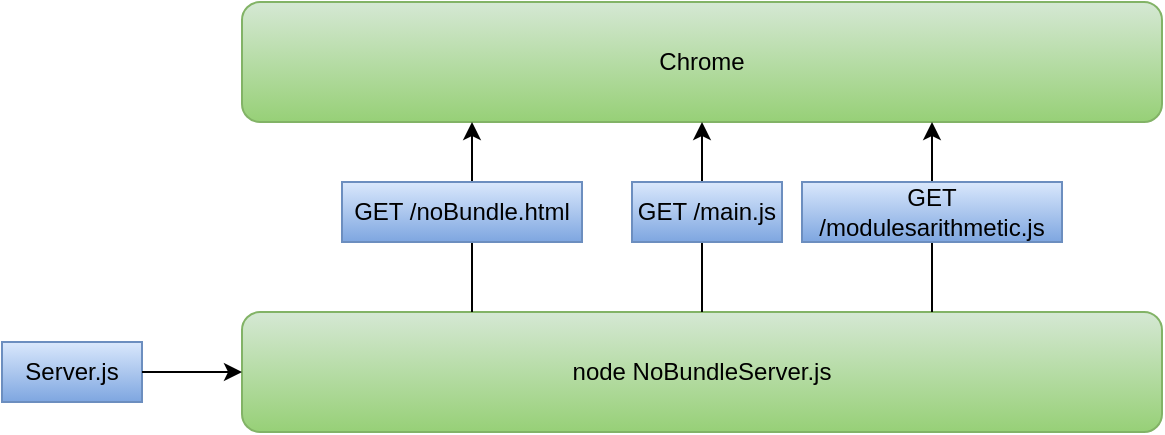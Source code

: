 <mxfile version="21.1.2" type="device">
  <diagram name="Page-1" id="0Q77MG74kSeCORmHFdPx">
    <mxGraphModel dx="1038" dy="704" grid="1" gridSize="10" guides="1" tooltips="1" connect="1" arrows="1" fold="1" page="1" pageScale="1" pageWidth="850" pageHeight="1100" math="0" shadow="0">
      <root>
        <mxCell id="0" />
        <mxCell id="1" parent="0" />
        <mxCell id="5bsp3HqRQV4PFbQayTZZ-1" value="node NoBundleServer.js" style="rounded=1;whiteSpace=wrap;html=1;fillColor=#d5e8d4;strokeColor=#82b366;gradientColor=#97d077;" parent="1" vertex="1">
          <mxGeometry x="340" y="325" width="460" height="60" as="geometry" />
        </mxCell>
        <mxCell id="5bsp3HqRQV4PFbQayTZZ-2" value="Server.js" style="rounded=0;whiteSpace=wrap;html=1;fillColor=#dae8fc;strokeColor=#6c8ebf;gradientColor=#7ea6e0;" parent="1" vertex="1">
          <mxGeometry x="220" y="340" width="70" height="30" as="geometry" />
        </mxCell>
        <mxCell id="5bsp3HqRQV4PFbQayTZZ-3" value="" style="endArrow=classic;html=1;rounded=0;exitX=1;exitY=0.5;exitDx=0;exitDy=0;" parent="1" source="5bsp3HqRQV4PFbQayTZZ-2" target="5bsp3HqRQV4PFbQayTZZ-1" edge="1">
          <mxGeometry width="50" height="50" relative="1" as="geometry">
            <mxPoint x="400" y="390" as="sourcePoint" />
            <mxPoint x="450" y="340" as="targetPoint" />
          </mxGeometry>
        </mxCell>
        <mxCell id="5bsp3HqRQV4PFbQayTZZ-4" value="Chrome" style="rounded=1;whiteSpace=wrap;html=1;fillColor=#d5e8d4;strokeColor=#82b366;gradientColor=#97d077;" parent="1" vertex="1">
          <mxGeometry x="340" y="170" width="460" height="60" as="geometry" />
        </mxCell>
        <mxCell id="lfwvOlAkgITGx8fu9qw_-14" value="" style="endArrow=classic;html=1;rounded=0;exitX=0.25;exitY=0;exitDx=0;exitDy=0;entryX=0.25;entryY=1;entryDx=0;entryDy=0;" edge="1" parent="1" source="5bsp3HqRQV4PFbQayTZZ-1" target="5bsp3HqRQV4PFbQayTZZ-4">
          <mxGeometry width="50" height="50" relative="1" as="geometry">
            <mxPoint x="410" y="310" as="sourcePoint" />
            <mxPoint x="460" y="240" as="targetPoint" />
          </mxGeometry>
        </mxCell>
        <mxCell id="lfwvOlAkgITGx8fu9qw_-17" value="GET /noBundle.html" style="rounded=0;whiteSpace=wrap;html=1;fillColor=#dae8fc;strokeColor=#6c8ebf;gradientColor=#7ea6e0;" vertex="1" parent="1">
          <mxGeometry x="390" y="260" width="120" height="30" as="geometry" />
        </mxCell>
        <mxCell id="lfwvOlAkgITGx8fu9qw_-21" value="" style="endArrow=classic;html=1;rounded=0;exitX=0.5;exitY=0;exitDx=0;exitDy=0;" edge="1" parent="1" source="5bsp3HqRQV4PFbQayTZZ-1" target="5bsp3HqRQV4PFbQayTZZ-4">
          <mxGeometry width="50" height="50" relative="1" as="geometry">
            <mxPoint x="465" y="335" as="sourcePoint" />
            <mxPoint x="465" y="240" as="targetPoint" />
          </mxGeometry>
        </mxCell>
        <mxCell id="lfwvOlAkgITGx8fu9qw_-22" value="GET /main.js" style="rounded=0;whiteSpace=wrap;html=1;fillColor=#dae8fc;strokeColor=#6c8ebf;gradientColor=#7ea6e0;" vertex="1" parent="1">
          <mxGeometry x="535" y="260" width="75" height="30" as="geometry" />
        </mxCell>
        <mxCell id="lfwvOlAkgITGx8fu9qw_-23" value="" style="endArrow=classic;html=1;rounded=0;exitX=0.75;exitY=0;exitDx=0;exitDy=0;entryX=0.75;entryY=1;entryDx=0;entryDy=0;" edge="1" parent="1" source="5bsp3HqRQV4PFbQayTZZ-1" target="5bsp3HqRQV4PFbQayTZZ-4">
          <mxGeometry width="50" height="50" relative="1" as="geometry">
            <mxPoint x="580" y="335" as="sourcePoint" />
            <mxPoint x="580" y="240" as="targetPoint" />
          </mxGeometry>
        </mxCell>
        <mxCell id="lfwvOlAkgITGx8fu9qw_-24" value="GET /modulesarithmetic.js" style="rounded=0;whiteSpace=wrap;html=1;fillColor=#dae8fc;strokeColor=#6c8ebf;gradientColor=#7ea6e0;" vertex="1" parent="1">
          <mxGeometry x="620" y="260" width="130" height="30" as="geometry" />
        </mxCell>
      </root>
    </mxGraphModel>
  </diagram>
</mxfile>
